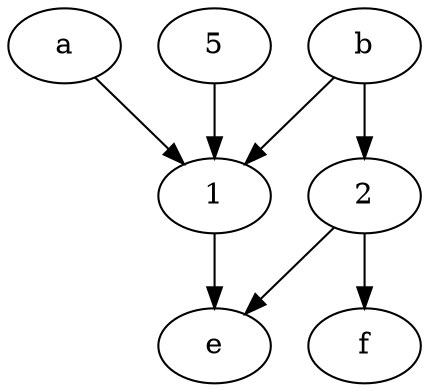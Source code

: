 digraph "Graph1" {
	a	 [Weight=6];
	b	 [Weight=7];
	1	 [Weight=2];
	2	 [Weight=3];
	e	 [Weight=10];
	f	 [Weight=8];
	5	 [Weight=5];
	a -> 1	 [Weight=4];
	b -> 1	 [Weight=6];
	b -> 2	 [Weight=2];
	5 -> 1	 [Weight=3];
	1 -> e	 [Weight=9];
	2 -> e	 [Weight=10];
	2 -> f	 [Weight=1];
}